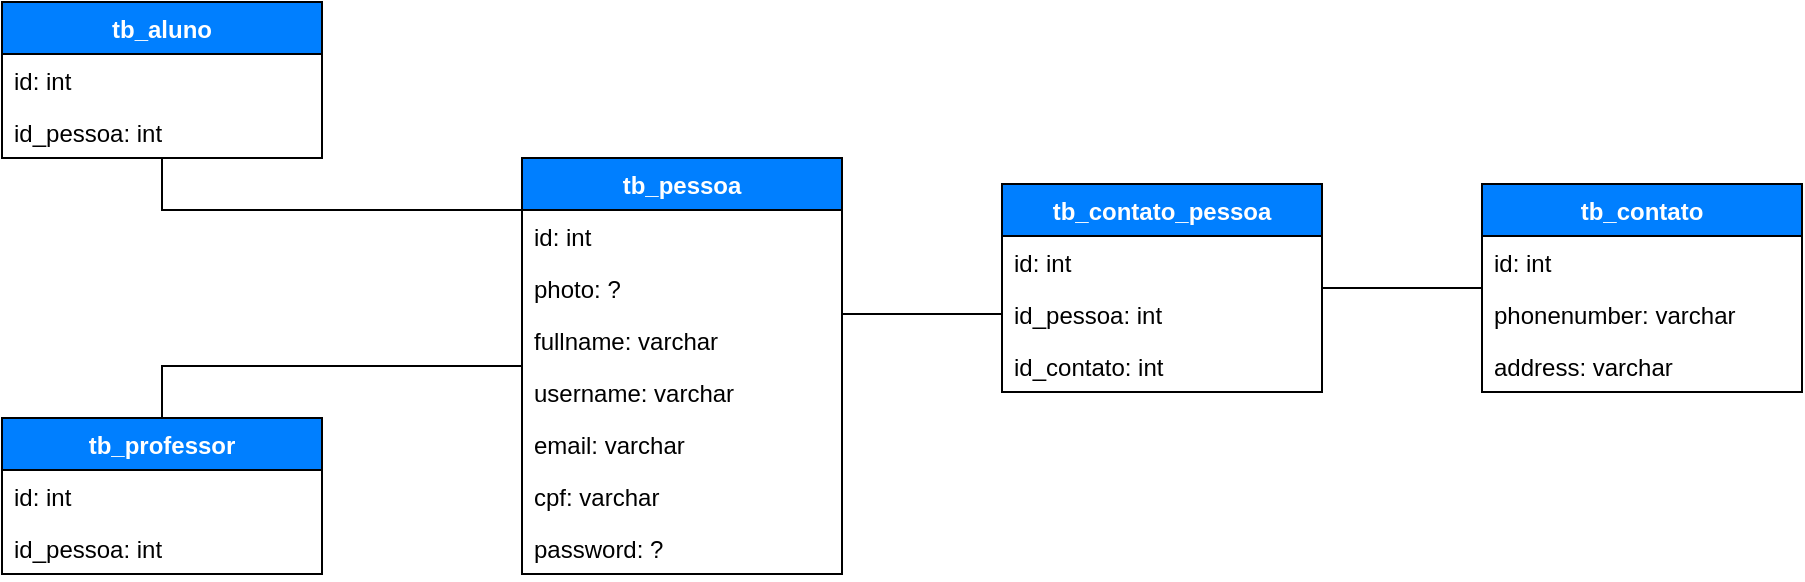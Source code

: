 <mxfile version="20.8.10" type="device"><diagram name="Página-1" id="HOaQ0occL7UqZ4dZhNxo"><mxGraphModel dx="1818" dy="721" grid="0" gridSize="10" guides="1" tooltips="1" connect="1" arrows="1" fold="1" page="0" pageScale="1" pageWidth="827" pageHeight="1169" background="#ffffff" math="0" shadow="0"><root><mxCell id="0"/><mxCell id="1" parent="0"/><mxCell id="sv-UHmmiu800oeXFo_y0-39" style="edgeStyle=orthogonalEdgeStyle;rounded=0;orthogonalLoop=1;jettySize=auto;html=1;fontColor=#FFFFFF;endArrow=none;endFill=0;" parent="1" source="sv-UHmmiu800oeXFo_y0-1" target="sv-UHmmiu800oeXFo_y0-36" edge="1"><mxGeometry relative="1" as="geometry"><Array as="points"><mxPoint x="740" y="268"/><mxPoint x="740" y="268"/></Array></mxGeometry></mxCell><mxCell id="sv-UHmmiu800oeXFo_y0-1" value="tb_pessoa" style="swimlane;fontStyle=1;align=center;verticalAlign=top;childLayout=stackLayout;horizontal=1;startSize=26;horizontalStack=0;resizeParent=1;resizeParentMax=0;resizeLast=0;collapsible=1;marginBottom=0;rounded=0;gradientColor=none;swimlaneFillColor=none;fillColor=#007FFF;labelBackgroundColor=none;fontColor=#FFFFFF;" parent="1" vertex="1"><mxGeometry x="560" y="190" width="160" height="208" as="geometry"/></mxCell><mxCell id="sv-UHmmiu800oeXFo_y0-2" value="id: int" style="text;strokeColor=none;fillColor=none;align=left;verticalAlign=top;spacingLeft=4;spacingRight=4;overflow=hidden;rotatable=0;points=[[0,0.5],[1,0.5]];portConstraint=eastwest;" parent="sv-UHmmiu800oeXFo_y0-1" vertex="1"><mxGeometry y="26" width="160" height="26" as="geometry"/></mxCell><mxCell id="sv-UHmmiu800oeXFo_y0-42" value="photo: ?" style="text;strokeColor=none;fillColor=none;align=left;verticalAlign=top;spacingLeft=4;spacingRight=4;overflow=hidden;rotatable=0;points=[[0,0.5],[1,0.5]];portConstraint=eastwest;" parent="sv-UHmmiu800oeXFo_y0-1" vertex="1"><mxGeometry y="52" width="160" height="26" as="geometry"/></mxCell><mxCell id="sv-UHmmiu800oeXFo_y0-22" value="fullname: varchar" style="text;strokeColor=none;fillColor=none;align=left;verticalAlign=top;spacingLeft=4;spacingRight=4;overflow=hidden;rotatable=0;points=[[0,0.5],[1,0.5]];portConstraint=eastwest;" parent="sv-UHmmiu800oeXFo_y0-1" vertex="1"><mxGeometry y="78" width="160" height="26" as="geometry"/></mxCell><mxCell id="sv-UHmmiu800oeXFo_y0-23" value="username: varchar" style="text;strokeColor=none;fillColor=none;align=left;verticalAlign=top;spacingLeft=4;spacingRight=4;overflow=hidden;rotatable=0;points=[[0,0.5],[1,0.5]];portConstraint=eastwest;" parent="sv-UHmmiu800oeXFo_y0-1" vertex="1"><mxGeometry y="104" width="160" height="26" as="geometry"/></mxCell><mxCell id="sv-UHmmiu800oeXFo_y0-31" value="email: varchar" style="text;strokeColor=none;fillColor=none;align=left;verticalAlign=top;spacingLeft=4;spacingRight=4;overflow=hidden;rotatable=0;points=[[0,0.5],[1,0.5]];portConstraint=eastwest;" parent="sv-UHmmiu800oeXFo_y0-1" vertex="1"><mxGeometry y="130" width="160" height="26" as="geometry"/></mxCell><mxCell id="sv-UHmmiu800oeXFo_y0-41" value="cpf: varchar" style="text;strokeColor=none;fillColor=none;align=left;verticalAlign=top;spacingLeft=4;spacingRight=4;overflow=hidden;rotatable=0;points=[[0,0.5],[1,0.5]];portConstraint=eastwest;" parent="sv-UHmmiu800oeXFo_y0-1" vertex="1"><mxGeometry y="156" width="160" height="26" as="geometry"/></mxCell><mxCell id="sv-UHmmiu800oeXFo_y0-24" value="password: ?" style="text;strokeColor=none;fillColor=none;align=left;verticalAlign=top;spacingLeft=4;spacingRight=4;overflow=hidden;rotatable=0;points=[[0,0.5],[1,0.5]];portConstraint=eastwest;" parent="sv-UHmmiu800oeXFo_y0-1" vertex="1"><mxGeometry y="182" width="160" height="26" as="geometry"/></mxCell><mxCell id="sv-UHmmiu800oeXFo_y0-20" style="edgeStyle=orthogonalEdgeStyle;rounded=0;orthogonalLoop=1;jettySize=auto;html=1;fontColor=#FFFFFF;endArrow=none;endFill=0;" parent="1" source="sv-UHmmiu800oeXFo_y0-5" target="sv-UHmmiu800oeXFo_y0-1" edge="1"><mxGeometry relative="1" as="geometry"><Array as="points"><mxPoint x="380" y="216"/></Array></mxGeometry></mxCell><mxCell id="sv-UHmmiu800oeXFo_y0-5" value="tb_aluno" style="swimlane;fontStyle=1;align=center;verticalAlign=top;childLayout=stackLayout;horizontal=1;startSize=26;horizontalStack=0;resizeParent=1;resizeParentMax=0;resizeLast=0;collapsible=1;marginBottom=0;rounded=0;gradientColor=none;swimlaneFillColor=none;fillColor=#007FFF;labelBackgroundColor=none;fontColor=#FFFFFF;" parent="1" vertex="1"><mxGeometry x="300" y="112" width="160" height="78" as="geometry"/></mxCell><mxCell id="sv-UHmmiu800oeXFo_y0-6" value="id: int" style="text;strokeColor=none;fillColor=none;align=left;verticalAlign=top;spacingLeft=4;spacingRight=4;overflow=hidden;rotatable=0;points=[[0,0.5],[1,0.5]];portConstraint=eastwest;" parent="sv-UHmmiu800oeXFo_y0-5" vertex="1"><mxGeometry y="26" width="160" height="26" as="geometry"/></mxCell><mxCell id="sv-UHmmiu800oeXFo_y0-15" value="id_pessoa: int" style="text;strokeColor=none;fillColor=none;align=left;verticalAlign=top;spacingLeft=4;spacingRight=4;overflow=hidden;rotatable=0;points=[[0,0.5],[1,0.5]];portConstraint=eastwest;" parent="sv-UHmmiu800oeXFo_y0-5" vertex="1"><mxGeometry y="52" width="160" height="26" as="geometry"/></mxCell><mxCell id="quBat2_J_zPUrEPxQoJL-1" style="edgeStyle=orthogonalEdgeStyle;rounded=0;orthogonalLoop=1;jettySize=auto;html=1;endArrow=none;endFill=0;" edge="1" parent="1" source="sv-UHmmiu800oeXFo_y0-7" target="sv-UHmmiu800oeXFo_y0-1"><mxGeometry relative="1" as="geometry"><Array as="points"><mxPoint x="380" y="294"/></Array></mxGeometry></mxCell><mxCell id="sv-UHmmiu800oeXFo_y0-7" value="tb_professor" style="swimlane;fontStyle=1;align=center;verticalAlign=top;childLayout=stackLayout;horizontal=1;startSize=26;horizontalStack=0;resizeParent=1;resizeParentMax=0;resizeLast=0;collapsible=1;marginBottom=0;rounded=0;gradientColor=none;swimlaneFillColor=none;fillColor=#007FFF;labelBackgroundColor=none;fontColor=#FFFFFF;" parent="1" vertex="1"><mxGeometry x="300" y="320" width="160" height="78" as="geometry"/></mxCell><mxCell id="sv-UHmmiu800oeXFo_y0-8" value="id: int" style="text;strokeColor=none;fillColor=none;align=left;verticalAlign=top;spacingLeft=4;spacingRight=4;overflow=hidden;rotatable=0;points=[[0,0.5],[1,0.5]];portConstraint=eastwest;" parent="sv-UHmmiu800oeXFo_y0-7" vertex="1"><mxGeometry y="26" width="160" height="26" as="geometry"/></mxCell><mxCell id="sv-UHmmiu800oeXFo_y0-18" value="id_pessoa: int" style="text;strokeColor=none;fillColor=none;align=left;verticalAlign=top;spacingLeft=4;spacingRight=4;overflow=hidden;rotatable=0;points=[[0,0.5],[1,0.5]];portConstraint=eastwest;" parent="sv-UHmmiu800oeXFo_y0-7" vertex="1"><mxGeometry y="52" width="160" height="26" as="geometry"/></mxCell><mxCell id="sv-UHmmiu800oeXFo_y0-40" style="edgeStyle=orthogonalEdgeStyle;rounded=0;orthogonalLoop=1;jettySize=auto;html=1;fontColor=#FFFFFF;endArrow=none;endFill=0;" parent="1" source="sv-UHmmiu800oeXFo_y0-28" target="sv-UHmmiu800oeXFo_y0-34" edge="1"><mxGeometry relative="1" as="geometry"/></mxCell><mxCell id="sv-UHmmiu800oeXFo_y0-28" value="tb_contato" style="swimlane;fontStyle=1;align=center;verticalAlign=top;childLayout=stackLayout;horizontal=1;startSize=26;horizontalStack=0;resizeParent=1;resizeParentMax=0;resizeLast=0;collapsible=1;marginBottom=0;rounded=0;gradientColor=none;swimlaneFillColor=none;fillColor=#007FFF;labelBackgroundColor=none;fontColor=#FFFFFF;" parent="1" vertex="1"><mxGeometry x="1040" y="203" width="160" height="104" as="geometry"/></mxCell><mxCell id="sv-UHmmiu800oeXFo_y0-29" value="id: int" style="text;strokeColor=none;fillColor=none;align=left;verticalAlign=top;spacingLeft=4;spacingRight=4;overflow=hidden;rotatable=0;points=[[0,0.5],[1,0.5]];portConstraint=eastwest;" parent="sv-UHmmiu800oeXFo_y0-28" vertex="1"><mxGeometry y="26" width="160" height="26" as="geometry"/></mxCell><mxCell id="sv-UHmmiu800oeXFo_y0-32" value="phonenumber: varchar" style="text;strokeColor=none;fillColor=none;align=left;verticalAlign=top;spacingLeft=4;spacingRight=4;overflow=hidden;rotatable=0;points=[[0,0.5],[1,0.5]];portConstraint=eastwest;" parent="sv-UHmmiu800oeXFo_y0-28" vertex="1"><mxGeometry y="52" width="160" height="26" as="geometry"/></mxCell><mxCell id="sv-UHmmiu800oeXFo_y0-33" value="address: varchar" style="text;strokeColor=none;fillColor=none;align=left;verticalAlign=top;spacingLeft=4;spacingRight=4;overflow=hidden;rotatable=0;points=[[0,0.5],[1,0.5]];portConstraint=eastwest;" parent="sv-UHmmiu800oeXFo_y0-28" vertex="1"><mxGeometry y="78" width="160" height="26" as="geometry"/></mxCell><mxCell id="sv-UHmmiu800oeXFo_y0-34" value="tb_contato_pessoa" style="swimlane;fontStyle=1;align=center;verticalAlign=top;childLayout=stackLayout;horizontal=1;startSize=26;horizontalStack=0;resizeParent=1;resizeParentMax=0;resizeLast=0;collapsible=1;marginBottom=0;rounded=0;gradientColor=none;swimlaneFillColor=none;fillColor=#007FFF;labelBackgroundColor=none;fontColor=#FFFFFF;" parent="1" vertex="1"><mxGeometry x="800" y="203" width="160" height="104" as="geometry"/></mxCell><mxCell id="sv-UHmmiu800oeXFo_y0-35" value="id: int" style="text;strokeColor=none;fillColor=none;align=left;verticalAlign=top;spacingLeft=4;spacingRight=4;overflow=hidden;rotatable=0;points=[[0,0.5],[1,0.5]];portConstraint=eastwest;" parent="sv-UHmmiu800oeXFo_y0-34" vertex="1"><mxGeometry y="26" width="160" height="26" as="geometry"/></mxCell><mxCell id="sv-UHmmiu800oeXFo_y0-36" value="id_pessoa: int" style="text;strokeColor=none;fillColor=none;align=left;verticalAlign=top;spacingLeft=4;spacingRight=4;overflow=hidden;rotatable=0;points=[[0,0.5],[1,0.5]];portConstraint=eastwest;" parent="sv-UHmmiu800oeXFo_y0-34" vertex="1"><mxGeometry y="52" width="160" height="26" as="geometry"/></mxCell><mxCell id="sv-UHmmiu800oeXFo_y0-38" value="id_contato: int" style="text;strokeColor=none;fillColor=none;align=left;verticalAlign=top;spacingLeft=4;spacingRight=4;overflow=hidden;rotatable=0;points=[[0,0.5],[1,0.5]];portConstraint=eastwest;" parent="sv-UHmmiu800oeXFo_y0-34" vertex="1"><mxGeometry y="78" width="160" height="26" as="geometry"/></mxCell></root></mxGraphModel></diagram></mxfile>